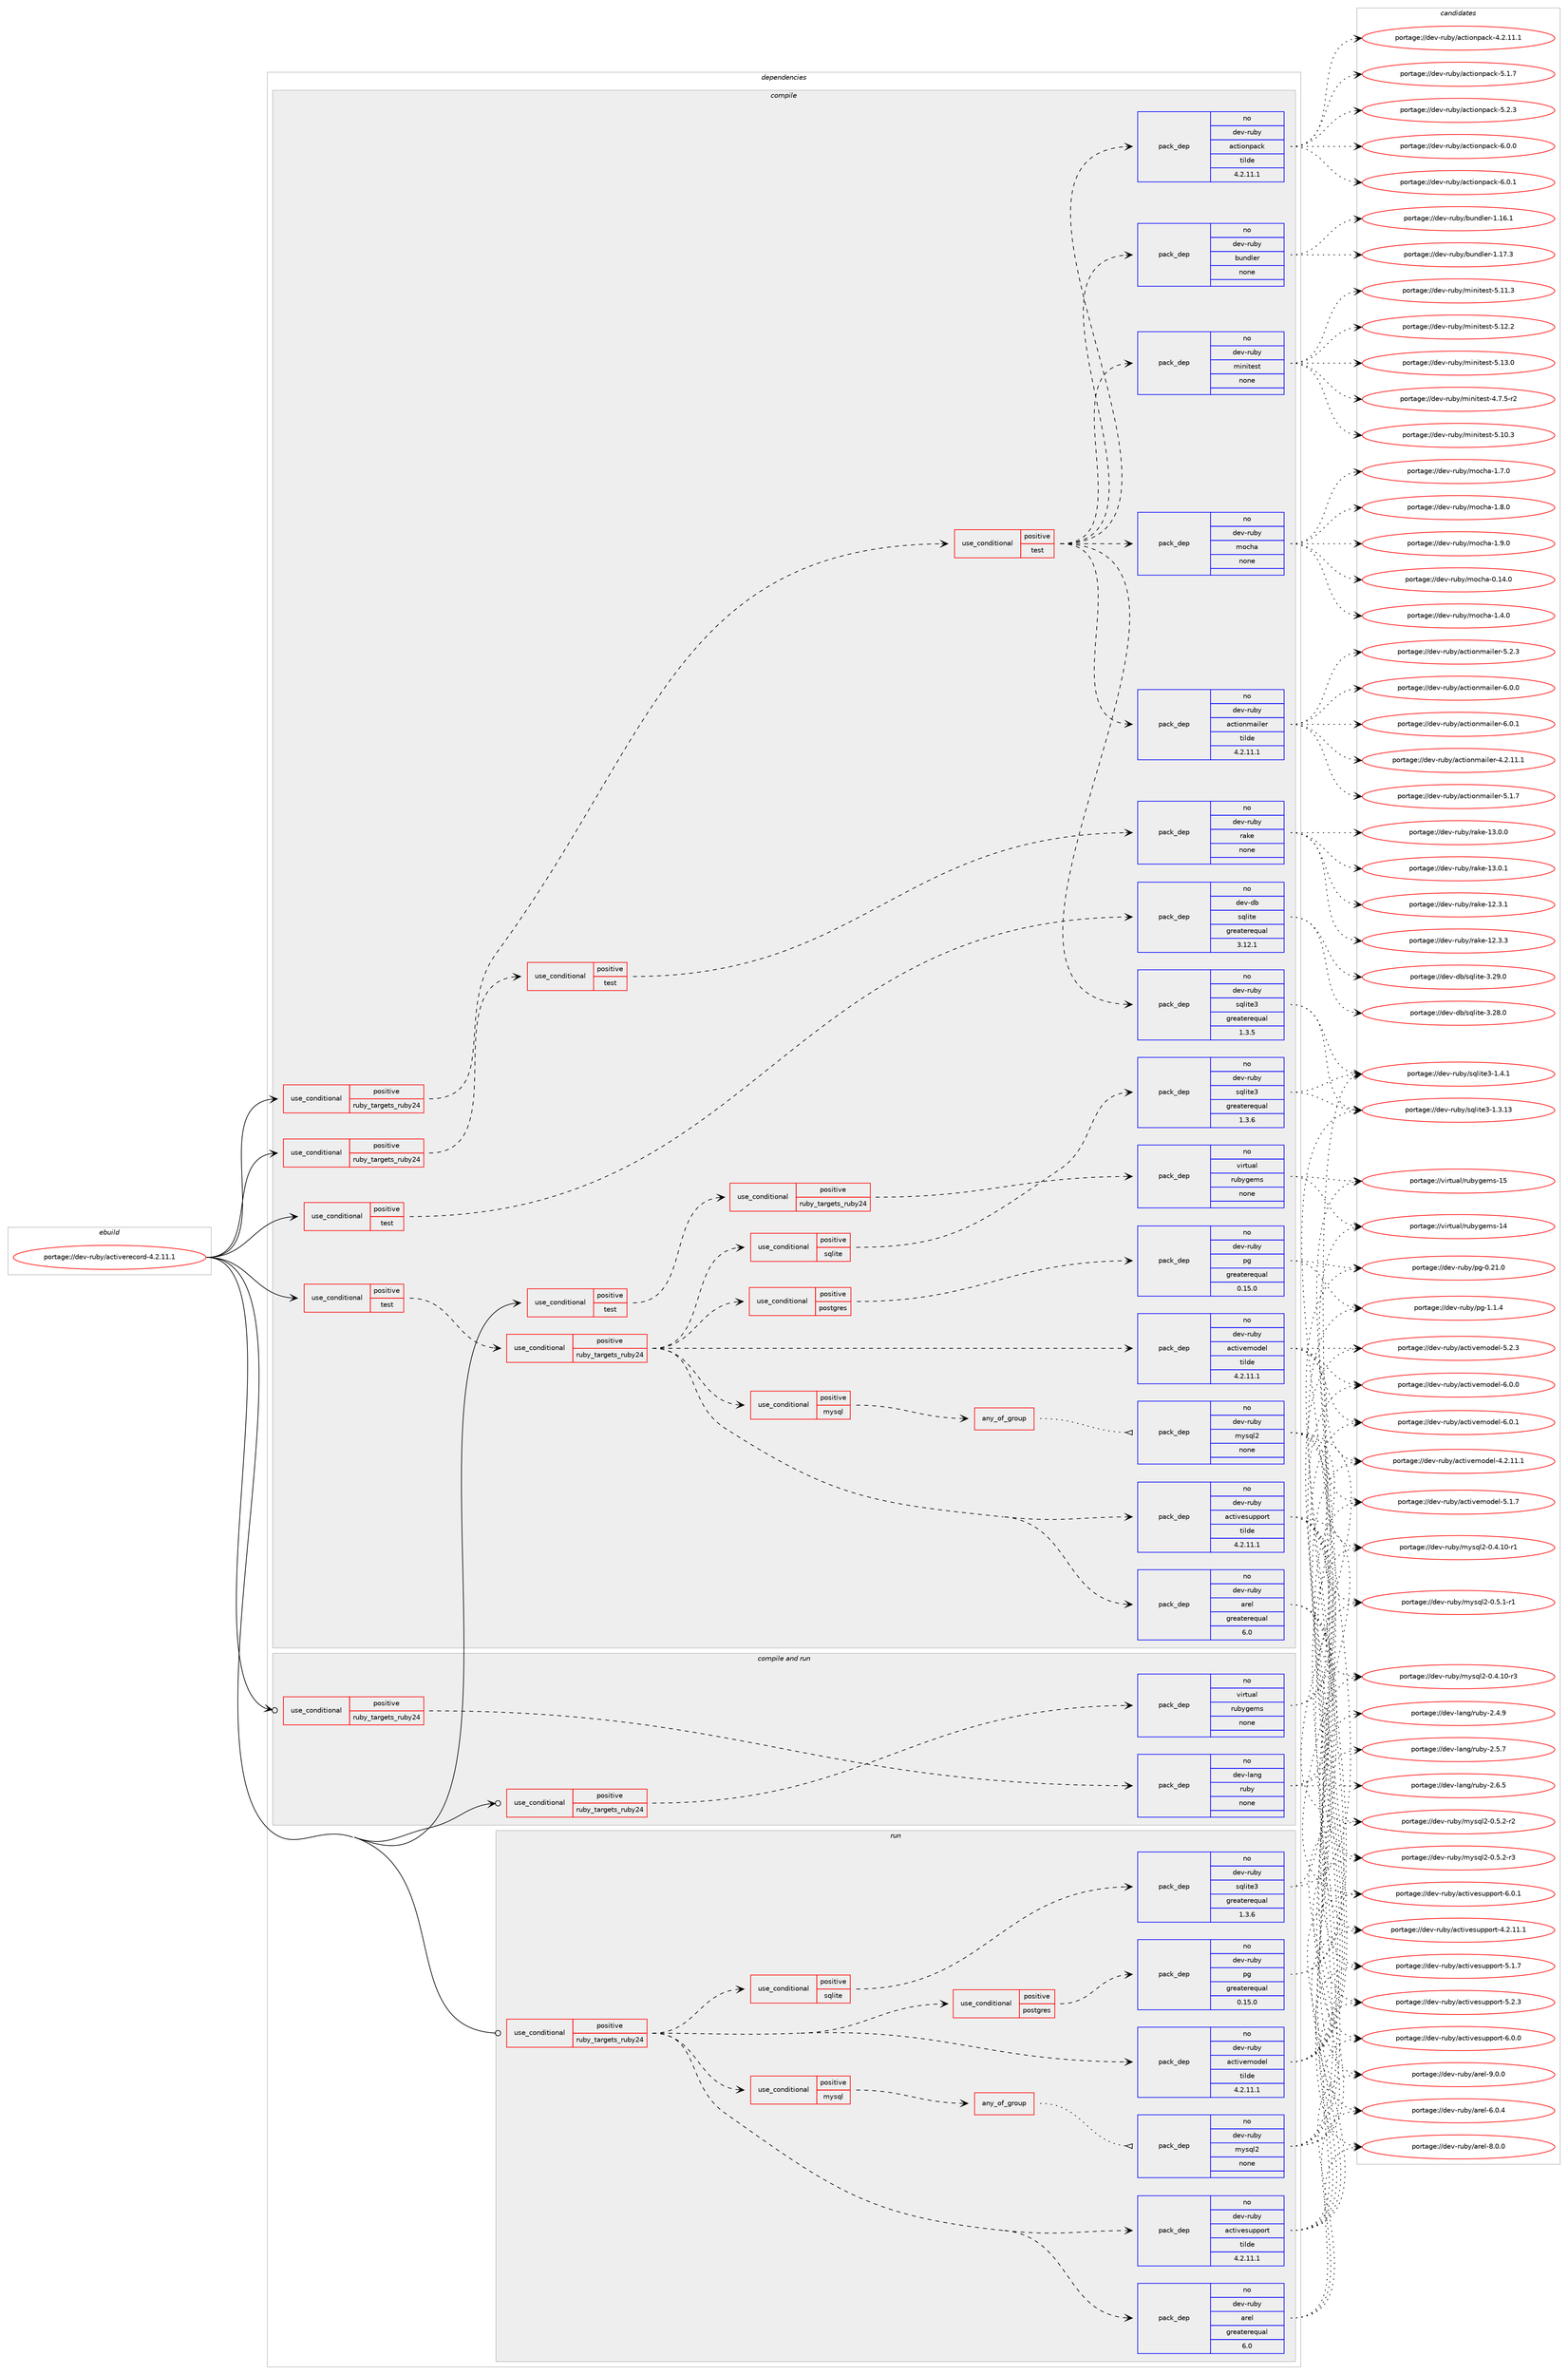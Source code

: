 digraph prolog {

# *************
# Graph options
# *************

newrank=true;
concentrate=true;
compound=true;
graph [rankdir=LR,fontname=Helvetica,fontsize=10,ranksep=1.5];#, ranksep=2.5, nodesep=0.2];
edge  [arrowhead=vee];
node  [fontname=Helvetica,fontsize=10];

# **********
# The ebuild
# **********

subgraph cluster_leftcol {
color=gray;
rank=same;
label=<<i>ebuild</i>>;
id [label="portage://dev-ruby/activerecord-4.2.11.1", color=red, width=4, href="../dev-ruby/activerecord-4.2.11.1.svg"];
}

# ****************
# The dependencies
# ****************

subgraph cluster_midcol {
color=gray;
label=<<i>dependencies</i>>;
subgraph cluster_compile {
fillcolor="#eeeeee";
style=filled;
label=<<i>compile</i>>;
subgraph cond46550 {
dependency210098 [label=<<TABLE BORDER="0" CELLBORDER="1" CELLSPACING="0" CELLPADDING="4"><TR><TD ROWSPAN="3" CELLPADDING="10">use_conditional</TD></TR><TR><TD>positive</TD></TR><TR><TD>ruby_targets_ruby24</TD></TR></TABLE>>, shape=none, color=red];
subgraph cond46551 {
dependency210099 [label=<<TABLE BORDER="0" CELLBORDER="1" CELLSPACING="0" CELLPADDING="4"><TR><TD ROWSPAN="3" CELLPADDING="10">use_conditional</TD></TR><TR><TD>positive</TD></TR><TR><TD>test</TD></TR></TABLE>>, shape=none, color=red];
subgraph pack160112 {
dependency210100 [label=<<TABLE BORDER="0" CELLBORDER="1" CELLSPACING="0" CELLPADDING="4" WIDTH="220"><TR><TD ROWSPAN="6" CELLPADDING="30">pack_dep</TD></TR><TR><TD WIDTH="110">no</TD></TR><TR><TD>dev-ruby</TD></TR><TR><TD>bundler</TD></TR><TR><TD>none</TD></TR><TR><TD></TD></TR></TABLE>>, shape=none, color=blue];
}
dependency210099:e -> dependency210100:w [weight=20,style="dashed",arrowhead="vee"];
subgraph pack160113 {
dependency210101 [label=<<TABLE BORDER="0" CELLBORDER="1" CELLSPACING="0" CELLPADDING="4" WIDTH="220"><TR><TD ROWSPAN="6" CELLPADDING="30">pack_dep</TD></TR><TR><TD WIDTH="110">no</TD></TR><TR><TD>dev-ruby</TD></TR><TR><TD>actionpack</TD></TR><TR><TD>tilde</TD></TR><TR><TD>4.2.11.1</TD></TR></TABLE>>, shape=none, color=blue];
}
dependency210099:e -> dependency210101:w [weight=20,style="dashed",arrowhead="vee"];
subgraph pack160114 {
dependency210102 [label=<<TABLE BORDER="0" CELLBORDER="1" CELLSPACING="0" CELLPADDING="4" WIDTH="220"><TR><TD ROWSPAN="6" CELLPADDING="30">pack_dep</TD></TR><TR><TD WIDTH="110">no</TD></TR><TR><TD>dev-ruby</TD></TR><TR><TD>actionmailer</TD></TR><TR><TD>tilde</TD></TR><TR><TD>4.2.11.1</TD></TR></TABLE>>, shape=none, color=blue];
}
dependency210099:e -> dependency210102:w [weight=20,style="dashed",arrowhead="vee"];
subgraph pack160115 {
dependency210103 [label=<<TABLE BORDER="0" CELLBORDER="1" CELLSPACING="0" CELLPADDING="4" WIDTH="220"><TR><TD ROWSPAN="6" CELLPADDING="30">pack_dep</TD></TR><TR><TD WIDTH="110">no</TD></TR><TR><TD>dev-ruby</TD></TR><TR><TD>sqlite3</TD></TR><TR><TD>greaterequal</TD></TR><TR><TD>1.3.5</TD></TR></TABLE>>, shape=none, color=blue];
}
dependency210099:e -> dependency210103:w [weight=20,style="dashed",arrowhead="vee"];
subgraph pack160116 {
dependency210104 [label=<<TABLE BORDER="0" CELLBORDER="1" CELLSPACING="0" CELLPADDING="4" WIDTH="220"><TR><TD ROWSPAN="6" CELLPADDING="30">pack_dep</TD></TR><TR><TD WIDTH="110">no</TD></TR><TR><TD>dev-ruby</TD></TR><TR><TD>mocha</TD></TR><TR><TD>none</TD></TR><TR><TD></TD></TR></TABLE>>, shape=none, color=blue];
}
dependency210099:e -> dependency210104:w [weight=20,style="dashed",arrowhead="vee"];
subgraph pack160117 {
dependency210105 [label=<<TABLE BORDER="0" CELLBORDER="1" CELLSPACING="0" CELLPADDING="4" WIDTH="220"><TR><TD ROWSPAN="6" CELLPADDING="30">pack_dep</TD></TR><TR><TD WIDTH="110">no</TD></TR><TR><TD>dev-ruby</TD></TR><TR><TD>minitest</TD></TR><TR><TD>none</TD></TR><TR><TD></TD></TR></TABLE>>, shape=none, color=blue];
}
dependency210099:e -> dependency210105:w [weight=20,style="dashed",arrowhead="vee"];
}
dependency210098:e -> dependency210099:w [weight=20,style="dashed",arrowhead="vee"];
}
id:e -> dependency210098:w [weight=20,style="solid",arrowhead="vee"];
subgraph cond46552 {
dependency210106 [label=<<TABLE BORDER="0" CELLBORDER="1" CELLSPACING="0" CELLPADDING="4"><TR><TD ROWSPAN="3" CELLPADDING="10">use_conditional</TD></TR><TR><TD>positive</TD></TR><TR><TD>ruby_targets_ruby24</TD></TR></TABLE>>, shape=none, color=red];
subgraph cond46553 {
dependency210107 [label=<<TABLE BORDER="0" CELLBORDER="1" CELLSPACING="0" CELLPADDING="4"><TR><TD ROWSPAN="3" CELLPADDING="10">use_conditional</TD></TR><TR><TD>positive</TD></TR><TR><TD>test</TD></TR></TABLE>>, shape=none, color=red];
subgraph pack160118 {
dependency210108 [label=<<TABLE BORDER="0" CELLBORDER="1" CELLSPACING="0" CELLPADDING="4" WIDTH="220"><TR><TD ROWSPAN="6" CELLPADDING="30">pack_dep</TD></TR><TR><TD WIDTH="110">no</TD></TR><TR><TD>dev-ruby</TD></TR><TR><TD>rake</TD></TR><TR><TD>none</TD></TR><TR><TD></TD></TR></TABLE>>, shape=none, color=blue];
}
dependency210107:e -> dependency210108:w [weight=20,style="dashed",arrowhead="vee"];
}
dependency210106:e -> dependency210107:w [weight=20,style="dashed",arrowhead="vee"];
}
id:e -> dependency210106:w [weight=20,style="solid",arrowhead="vee"];
subgraph cond46554 {
dependency210109 [label=<<TABLE BORDER="0" CELLBORDER="1" CELLSPACING="0" CELLPADDING="4"><TR><TD ROWSPAN="3" CELLPADDING="10">use_conditional</TD></TR><TR><TD>positive</TD></TR><TR><TD>test</TD></TR></TABLE>>, shape=none, color=red];
subgraph cond46555 {
dependency210110 [label=<<TABLE BORDER="0" CELLBORDER="1" CELLSPACING="0" CELLPADDING="4"><TR><TD ROWSPAN="3" CELLPADDING="10">use_conditional</TD></TR><TR><TD>positive</TD></TR><TR><TD>ruby_targets_ruby24</TD></TR></TABLE>>, shape=none, color=red];
subgraph pack160119 {
dependency210111 [label=<<TABLE BORDER="0" CELLBORDER="1" CELLSPACING="0" CELLPADDING="4" WIDTH="220"><TR><TD ROWSPAN="6" CELLPADDING="30">pack_dep</TD></TR><TR><TD WIDTH="110">no</TD></TR><TR><TD>dev-ruby</TD></TR><TR><TD>activesupport</TD></TR><TR><TD>tilde</TD></TR><TR><TD>4.2.11.1</TD></TR></TABLE>>, shape=none, color=blue];
}
dependency210110:e -> dependency210111:w [weight=20,style="dashed",arrowhead="vee"];
subgraph pack160120 {
dependency210112 [label=<<TABLE BORDER="0" CELLBORDER="1" CELLSPACING="0" CELLPADDING="4" WIDTH="220"><TR><TD ROWSPAN="6" CELLPADDING="30">pack_dep</TD></TR><TR><TD WIDTH="110">no</TD></TR><TR><TD>dev-ruby</TD></TR><TR><TD>activemodel</TD></TR><TR><TD>tilde</TD></TR><TR><TD>4.2.11.1</TD></TR></TABLE>>, shape=none, color=blue];
}
dependency210110:e -> dependency210112:w [weight=20,style="dashed",arrowhead="vee"];
subgraph pack160121 {
dependency210113 [label=<<TABLE BORDER="0" CELLBORDER="1" CELLSPACING="0" CELLPADDING="4" WIDTH="220"><TR><TD ROWSPAN="6" CELLPADDING="30">pack_dep</TD></TR><TR><TD WIDTH="110">no</TD></TR><TR><TD>dev-ruby</TD></TR><TR><TD>arel</TD></TR><TR><TD>greaterequal</TD></TR><TR><TD>6.0</TD></TR></TABLE>>, shape=none, color=blue];
}
dependency210110:e -> dependency210113:w [weight=20,style="dashed",arrowhead="vee"];
subgraph cond46556 {
dependency210114 [label=<<TABLE BORDER="0" CELLBORDER="1" CELLSPACING="0" CELLPADDING="4"><TR><TD ROWSPAN="3" CELLPADDING="10">use_conditional</TD></TR><TR><TD>positive</TD></TR><TR><TD>sqlite</TD></TR></TABLE>>, shape=none, color=red];
subgraph pack160122 {
dependency210115 [label=<<TABLE BORDER="0" CELLBORDER="1" CELLSPACING="0" CELLPADDING="4" WIDTH="220"><TR><TD ROWSPAN="6" CELLPADDING="30">pack_dep</TD></TR><TR><TD WIDTH="110">no</TD></TR><TR><TD>dev-ruby</TD></TR><TR><TD>sqlite3</TD></TR><TR><TD>greaterequal</TD></TR><TR><TD>1.3.6</TD></TR></TABLE>>, shape=none, color=blue];
}
dependency210114:e -> dependency210115:w [weight=20,style="dashed",arrowhead="vee"];
}
dependency210110:e -> dependency210114:w [weight=20,style="dashed",arrowhead="vee"];
subgraph cond46557 {
dependency210116 [label=<<TABLE BORDER="0" CELLBORDER="1" CELLSPACING="0" CELLPADDING="4"><TR><TD ROWSPAN="3" CELLPADDING="10">use_conditional</TD></TR><TR><TD>positive</TD></TR><TR><TD>mysql</TD></TR></TABLE>>, shape=none, color=red];
subgraph any3363 {
dependency210117 [label=<<TABLE BORDER="0" CELLBORDER="1" CELLSPACING="0" CELLPADDING="4"><TR><TD CELLPADDING="10">any_of_group</TD></TR></TABLE>>, shape=none, color=red];subgraph pack160123 {
dependency210118 [label=<<TABLE BORDER="0" CELLBORDER="1" CELLSPACING="0" CELLPADDING="4" WIDTH="220"><TR><TD ROWSPAN="6" CELLPADDING="30">pack_dep</TD></TR><TR><TD WIDTH="110">no</TD></TR><TR><TD>dev-ruby</TD></TR><TR><TD>mysql2</TD></TR><TR><TD>none</TD></TR><TR><TD></TD></TR></TABLE>>, shape=none, color=blue];
}
dependency210117:e -> dependency210118:w [weight=20,style="dotted",arrowhead="oinv"];
}
dependency210116:e -> dependency210117:w [weight=20,style="dashed",arrowhead="vee"];
}
dependency210110:e -> dependency210116:w [weight=20,style="dashed",arrowhead="vee"];
subgraph cond46558 {
dependency210119 [label=<<TABLE BORDER="0" CELLBORDER="1" CELLSPACING="0" CELLPADDING="4"><TR><TD ROWSPAN="3" CELLPADDING="10">use_conditional</TD></TR><TR><TD>positive</TD></TR><TR><TD>postgres</TD></TR></TABLE>>, shape=none, color=red];
subgraph pack160124 {
dependency210120 [label=<<TABLE BORDER="0" CELLBORDER="1" CELLSPACING="0" CELLPADDING="4" WIDTH="220"><TR><TD ROWSPAN="6" CELLPADDING="30">pack_dep</TD></TR><TR><TD WIDTH="110">no</TD></TR><TR><TD>dev-ruby</TD></TR><TR><TD>pg</TD></TR><TR><TD>greaterequal</TD></TR><TR><TD>0.15.0</TD></TR></TABLE>>, shape=none, color=blue];
}
dependency210119:e -> dependency210120:w [weight=20,style="dashed",arrowhead="vee"];
}
dependency210110:e -> dependency210119:w [weight=20,style="dashed",arrowhead="vee"];
}
dependency210109:e -> dependency210110:w [weight=20,style="dashed",arrowhead="vee"];
}
id:e -> dependency210109:w [weight=20,style="solid",arrowhead="vee"];
subgraph cond46559 {
dependency210121 [label=<<TABLE BORDER="0" CELLBORDER="1" CELLSPACING="0" CELLPADDING="4"><TR><TD ROWSPAN="3" CELLPADDING="10">use_conditional</TD></TR><TR><TD>positive</TD></TR><TR><TD>test</TD></TR></TABLE>>, shape=none, color=red];
subgraph cond46560 {
dependency210122 [label=<<TABLE BORDER="0" CELLBORDER="1" CELLSPACING="0" CELLPADDING="4"><TR><TD ROWSPAN="3" CELLPADDING="10">use_conditional</TD></TR><TR><TD>positive</TD></TR><TR><TD>ruby_targets_ruby24</TD></TR></TABLE>>, shape=none, color=red];
subgraph pack160125 {
dependency210123 [label=<<TABLE BORDER="0" CELLBORDER="1" CELLSPACING="0" CELLPADDING="4" WIDTH="220"><TR><TD ROWSPAN="6" CELLPADDING="30">pack_dep</TD></TR><TR><TD WIDTH="110">no</TD></TR><TR><TD>virtual</TD></TR><TR><TD>rubygems</TD></TR><TR><TD>none</TD></TR><TR><TD></TD></TR></TABLE>>, shape=none, color=blue];
}
dependency210122:e -> dependency210123:w [weight=20,style="dashed",arrowhead="vee"];
}
dependency210121:e -> dependency210122:w [weight=20,style="dashed",arrowhead="vee"];
}
id:e -> dependency210121:w [weight=20,style="solid",arrowhead="vee"];
subgraph cond46561 {
dependency210124 [label=<<TABLE BORDER="0" CELLBORDER="1" CELLSPACING="0" CELLPADDING="4"><TR><TD ROWSPAN="3" CELLPADDING="10">use_conditional</TD></TR><TR><TD>positive</TD></TR><TR><TD>test</TD></TR></TABLE>>, shape=none, color=red];
subgraph pack160126 {
dependency210125 [label=<<TABLE BORDER="0" CELLBORDER="1" CELLSPACING="0" CELLPADDING="4" WIDTH="220"><TR><TD ROWSPAN="6" CELLPADDING="30">pack_dep</TD></TR><TR><TD WIDTH="110">no</TD></TR><TR><TD>dev-db</TD></TR><TR><TD>sqlite</TD></TR><TR><TD>greaterequal</TD></TR><TR><TD>3.12.1</TD></TR></TABLE>>, shape=none, color=blue];
}
dependency210124:e -> dependency210125:w [weight=20,style="dashed",arrowhead="vee"];
}
id:e -> dependency210124:w [weight=20,style="solid",arrowhead="vee"];
}
subgraph cluster_compileandrun {
fillcolor="#eeeeee";
style=filled;
label=<<i>compile and run</i>>;
subgraph cond46562 {
dependency210126 [label=<<TABLE BORDER="0" CELLBORDER="1" CELLSPACING="0" CELLPADDING="4"><TR><TD ROWSPAN="3" CELLPADDING="10">use_conditional</TD></TR><TR><TD>positive</TD></TR><TR><TD>ruby_targets_ruby24</TD></TR></TABLE>>, shape=none, color=red];
subgraph pack160127 {
dependency210127 [label=<<TABLE BORDER="0" CELLBORDER="1" CELLSPACING="0" CELLPADDING="4" WIDTH="220"><TR><TD ROWSPAN="6" CELLPADDING="30">pack_dep</TD></TR><TR><TD WIDTH="110">no</TD></TR><TR><TD>dev-lang</TD></TR><TR><TD>ruby</TD></TR><TR><TD>none</TD></TR><TR><TD></TD></TR></TABLE>>, shape=none, color=blue];
}
dependency210126:e -> dependency210127:w [weight=20,style="dashed",arrowhead="vee"];
}
id:e -> dependency210126:w [weight=20,style="solid",arrowhead="odotvee"];
subgraph cond46563 {
dependency210128 [label=<<TABLE BORDER="0" CELLBORDER="1" CELLSPACING="0" CELLPADDING="4"><TR><TD ROWSPAN="3" CELLPADDING="10">use_conditional</TD></TR><TR><TD>positive</TD></TR><TR><TD>ruby_targets_ruby24</TD></TR></TABLE>>, shape=none, color=red];
subgraph pack160128 {
dependency210129 [label=<<TABLE BORDER="0" CELLBORDER="1" CELLSPACING="0" CELLPADDING="4" WIDTH="220"><TR><TD ROWSPAN="6" CELLPADDING="30">pack_dep</TD></TR><TR><TD WIDTH="110">no</TD></TR><TR><TD>virtual</TD></TR><TR><TD>rubygems</TD></TR><TR><TD>none</TD></TR><TR><TD></TD></TR></TABLE>>, shape=none, color=blue];
}
dependency210128:e -> dependency210129:w [weight=20,style="dashed",arrowhead="vee"];
}
id:e -> dependency210128:w [weight=20,style="solid",arrowhead="odotvee"];
}
subgraph cluster_run {
fillcolor="#eeeeee";
style=filled;
label=<<i>run</i>>;
subgraph cond46564 {
dependency210130 [label=<<TABLE BORDER="0" CELLBORDER="1" CELLSPACING="0" CELLPADDING="4"><TR><TD ROWSPAN="3" CELLPADDING="10">use_conditional</TD></TR><TR><TD>positive</TD></TR><TR><TD>ruby_targets_ruby24</TD></TR></TABLE>>, shape=none, color=red];
subgraph pack160129 {
dependency210131 [label=<<TABLE BORDER="0" CELLBORDER="1" CELLSPACING="0" CELLPADDING="4" WIDTH="220"><TR><TD ROWSPAN="6" CELLPADDING="30">pack_dep</TD></TR><TR><TD WIDTH="110">no</TD></TR><TR><TD>dev-ruby</TD></TR><TR><TD>activesupport</TD></TR><TR><TD>tilde</TD></TR><TR><TD>4.2.11.1</TD></TR></TABLE>>, shape=none, color=blue];
}
dependency210130:e -> dependency210131:w [weight=20,style="dashed",arrowhead="vee"];
subgraph pack160130 {
dependency210132 [label=<<TABLE BORDER="0" CELLBORDER="1" CELLSPACING="0" CELLPADDING="4" WIDTH="220"><TR><TD ROWSPAN="6" CELLPADDING="30">pack_dep</TD></TR><TR><TD WIDTH="110">no</TD></TR><TR><TD>dev-ruby</TD></TR><TR><TD>activemodel</TD></TR><TR><TD>tilde</TD></TR><TR><TD>4.2.11.1</TD></TR></TABLE>>, shape=none, color=blue];
}
dependency210130:e -> dependency210132:w [weight=20,style="dashed",arrowhead="vee"];
subgraph pack160131 {
dependency210133 [label=<<TABLE BORDER="0" CELLBORDER="1" CELLSPACING="0" CELLPADDING="4" WIDTH="220"><TR><TD ROWSPAN="6" CELLPADDING="30">pack_dep</TD></TR><TR><TD WIDTH="110">no</TD></TR><TR><TD>dev-ruby</TD></TR><TR><TD>arel</TD></TR><TR><TD>greaterequal</TD></TR><TR><TD>6.0</TD></TR></TABLE>>, shape=none, color=blue];
}
dependency210130:e -> dependency210133:w [weight=20,style="dashed",arrowhead="vee"];
subgraph cond46565 {
dependency210134 [label=<<TABLE BORDER="0" CELLBORDER="1" CELLSPACING="0" CELLPADDING="4"><TR><TD ROWSPAN="3" CELLPADDING="10">use_conditional</TD></TR><TR><TD>positive</TD></TR><TR><TD>sqlite</TD></TR></TABLE>>, shape=none, color=red];
subgraph pack160132 {
dependency210135 [label=<<TABLE BORDER="0" CELLBORDER="1" CELLSPACING="0" CELLPADDING="4" WIDTH="220"><TR><TD ROWSPAN="6" CELLPADDING="30">pack_dep</TD></TR><TR><TD WIDTH="110">no</TD></TR><TR><TD>dev-ruby</TD></TR><TR><TD>sqlite3</TD></TR><TR><TD>greaterequal</TD></TR><TR><TD>1.3.6</TD></TR></TABLE>>, shape=none, color=blue];
}
dependency210134:e -> dependency210135:w [weight=20,style="dashed",arrowhead="vee"];
}
dependency210130:e -> dependency210134:w [weight=20,style="dashed",arrowhead="vee"];
subgraph cond46566 {
dependency210136 [label=<<TABLE BORDER="0" CELLBORDER="1" CELLSPACING="0" CELLPADDING="4"><TR><TD ROWSPAN="3" CELLPADDING="10">use_conditional</TD></TR><TR><TD>positive</TD></TR><TR><TD>mysql</TD></TR></TABLE>>, shape=none, color=red];
subgraph any3364 {
dependency210137 [label=<<TABLE BORDER="0" CELLBORDER="1" CELLSPACING="0" CELLPADDING="4"><TR><TD CELLPADDING="10">any_of_group</TD></TR></TABLE>>, shape=none, color=red];subgraph pack160133 {
dependency210138 [label=<<TABLE BORDER="0" CELLBORDER="1" CELLSPACING="0" CELLPADDING="4" WIDTH="220"><TR><TD ROWSPAN="6" CELLPADDING="30">pack_dep</TD></TR><TR><TD WIDTH="110">no</TD></TR><TR><TD>dev-ruby</TD></TR><TR><TD>mysql2</TD></TR><TR><TD>none</TD></TR><TR><TD></TD></TR></TABLE>>, shape=none, color=blue];
}
dependency210137:e -> dependency210138:w [weight=20,style="dotted",arrowhead="oinv"];
}
dependency210136:e -> dependency210137:w [weight=20,style="dashed",arrowhead="vee"];
}
dependency210130:e -> dependency210136:w [weight=20,style="dashed",arrowhead="vee"];
subgraph cond46567 {
dependency210139 [label=<<TABLE BORDER="0" CELLBORDER="1" CELLSPACING="0" CELLPADDING="4"><TR><TD ROWSPAN="3" CELLPADDING="10">use_conditional</TD></TR><TR><TD>positive</TD></TR><TR><TD>postgres</TD></TR></TABLE>>, shape=none, color=red];
subgraph pack160134 {
dependency210140 [label=<<TABLE BORDER="0" CELLBORDER="1" CELLSPACING="0" CELLPADDING="4" WIDTH="220"><TR><TD ROWSPAN="6" CELLPADDING="30">pack_dep</TD></TR><TR><TD WIDTH="110">no</TD></TR><TR><TD>dev-ruby</TD></TR><TR><TD>pg</TD></TR><TR><TD>greaterequal</TD></TR><TR><TD>0.15.0</TD></TR></TABLE>>, shape=none, color=blue];
}
dependency210139:e -> dependency210140:w [weight=20,style="dashed",arrowhead="vee"];
}
dependency210130:e -> dependency210139:w [weight=20,style="dashed",arrowhead="vee"];
}
id:e -> dependency210130:w [weight=20,style="solid",arrowhead="odot"];
}
}

# **************
# The candidates
# **************

subgraph cluster_choices {
rank=same;
color=gray;
label=<<i>candidates</i>>;

subgraph choice160112 {
color=black;
nodesep=1;
choiceportage1001011184511411798121479811711010010810111445494649544649 [label="portage://dev-ruby/bundler-1.16.1", color=red, width=4,href="../dev-ruby/bundler-1.16.1.svg"];
choiceportage1001011184511411798121479811711010010810111445494649554651 [label="portage://dev-ruby/bundler-1.17.3", color=red, width=4,href="../dev-ruby/bundler-1.17.3.svg"];
dependency210100:e -> choiceportage1001011184511411798121479811711010010810111445494649544649:w [style=dotted,weight="100"];
dependency210100:e -> choiceportage1001011184511411798121479811711010010810111445494649554651:w [style=dotted,weight="100"];
}
subgraph choice160113 {
color=black;
nodesep=1;
choiceportage10010111845114117981214797991161051111101129799107455246504649494649 [label="portage://dev-ruby/actionpack-4.2.11.1", color=red, width=4,href="../dev-ruby/actionpack-4.2.11.1.svg"];
choiceportage10010111845114117981214797991161051111101129799107455346494655 [label="portage://dev-ruby/actionpack-5.1.7", color=red, width=4,href="../dev-ruby/actionpack-5.1.7.svg"];
choiceportage10010111845114117981214797991161051111101129799107455346504651 [label="portage://dev-ruby/actionpack-5.2.3", color=red, width=4,href="../dev-ruby/actionpack-5.2.3.svg"];
choiceportage10010111845114117981214797991161051111101129799107455446484648 [label="portage://dev-ruby/actionpack-6.0.0", color=red, width=4,href="../dev-ruby/actionpack-6.0.0.svg"];
choiceportage10010111845114117981214797991161051111101129799107455446484649 [label="portage://dev-ruby/actionpack-6.0.1", color=red, width=4,href="../dev-ruby/actionpack-6.0.1.svg"];
dependency210101:e -> choiceportage10010111845114117981214797991161051111101129799107455246504649494649:w [style=dotted,weight="100"];
dependency210101:e -> choiceportage10010111845114117981214797991161051111101129799107455346494655:w [style=dotted,weight="100"];
dependency210101:e -> choiceportage10010111845114117981214797991161051111101129799107455346504651:w [style=dotted,weight="100"];
dependency210101:e -> choiceportage10010111845114117981214797991161051111101129799107455446484648:w [style=dotted,weight="100"];
dependency210101:e -> choiceportage10010111845114117981214797991161051111101129799107455446484649:w [style=dotted,weight="100"];
}
subgraph choice160114 {
color=black;
nodesep=1;
choiceportage100101118451141179812147979911610511111010997105108101114455246504649494649 [label="portage://dev-ruby/actionmailer-4.2.11.1", color=red, width=4,href="../dev-ruby/actionmailer-4.2.11.1.svg"];
choiceportage100101118451141179812147979911610511111010997105108101114455346494655 [label="portage://dev-ruby/actionmailer-5.1.7", color=red, width=4,href="../dev-ruby/actionmailer-5.1.7.svg"];
choiceportage100101118451141179812147979911610511111010997105108101114455346504651 [label="portage://dev-ruby/actionmailer-5.2.3", color=red, width=4,href="../dev-ruby/actionmailer-5.2.3.svg"];
choiceportage100101118451141179812147979911610511111010997105108101114455446484648 [label="portage://dev-ruby/actionmailer-6.0.0", color=red, width=4,href="../dev-ruby/actionmailer-6.0.0.svg"];
choiceportage100101118451141179812147979911610511111010997105108101114455446484649 [label="portage://dev-ruby/actionmailer-6.0.1", color=red, width=4,href="../dev-ruby/actionmailer-6.0.1.svg"];
dependency210102:e -> choiceportage100101118451141179812147979911610511111010997105108101114455246504649494649:w [style=dotted,weight="100"];
dependency210102:e -> choiceportage100101118451141179812147979911610511111010997105108101114455346494655:w [style=dotted,weight="100"];
dependency210102:e -> choiceportage100101118451141179812147979911610511111010997105108101114455346504651:w [style=dotted,weight="100"];
dependency210102:e -> choiceportage100101118451141179812147979911610511111010997105108101114455446484648:w [style=dotted,weight="100"];
dependency210102:e -> choiceportage100101118451141179812147979911610511111010997105108101114455446484649:w [style=dotted,weight="100"];
}
subgraph choice160115 {
color=black;
nodesep=1;
choiceportage1001011184511411798121471151131081051161015145494651464951 [label="portage://dev-ruby/sqlite3-1.3.13", color=red, width=4,href="../dev-ruby/sqlite3-1.3.13.svg"];
choiceportage10010111845114117981214711511310810511610151454946524649 [label="portage://dev-ruby/sqlite3-1.4.1", color=red, width=4,href="../dev-ruby/sqlite3-1.4.1.svg"];
dependency210103:e -> choiceportage1001011184511411798121471151131081051161015145494651464951:w [style=dotted,weight="100"];
dependency210103:e -> choiceportage10010111845114117981214711511310810511610151454946524649:w [style=dotted,weight="100"];
}
subgraph choice160116 {
color=black;
nodesep=1;
choiceportage100101118451141179812147109111991049745484649524648 [label="portage://dev-ruby/mocha-0.14.0", color=red, width=4,href="../dev-ruby/mocha-0.14.0.svg"];
choiceportage1001011184511411798121471091119910497454946524648 [label="portage://dev-ruby/mocha-1.4.0", color=red, width=4,href="../dev-ruby/mocha-1.4.0.svg"];
choiceportage1001011184511411798121471091119910497454946554648 [label="portage://dev-ruby/mocha-1.7.0", color=red, width=4,href="../dev-ruby/mocha-1.7.0.svg"];
choiceportage1001011184511411798121471091119910497454946564648 [label="portage://dev-ruby/mocha-1.8.0", color=red, width=4,href="../dev-ruby/mocha-1.8.0.svg"];
choiceportage1001011184511411798121471091119910497454946574648 [label="portage://dev-ruby/mocha-1.9.0", color=red, width=4,href="../dev-ruby/mocha-1.9.0.svg"];
dependency210104:e -> choiceportage100101118451141179812147109111991049745484649524648:w [style=dotted,weight="100"];
dependency210104:e -> choiceportage1001011184511411798121471091119910497454946524648:w [style=dotted,weight="100"];
dependency210104:e -> choiceportage1001011184511411798121471091119910497454946554648:w [style=dotted,weight="100"];
dependency210104:e -> choiceportage1001011184511411798121471091119910497454946564648:w [style=dotted,weight="100"];
dependency210104:e -> choiceportage1001011184511411798121471091119910497454946574648:w [style=dotted,weight="100"];
}
subgraph choice160117 {
color=black;
nodesep=1;
choiceportage1001011184511411798121471091051101051161011151164552465546534511450 [label="portage://dev-ruby/minitest-4.7.5-r2", color=red, width=4,href="../dev-ruby/minitest-4.7.5-r2.svg"];
choiceportage10010111845114117981214710910511010511610111511645534649484651 [label="portage://dev-ruby/minitest-5.10.3", color=red, width=4,href="../dev-ruby/minitest-5.10.3.svg"];
choiceportage10010111845114117981214710910511010511610111511645534649494651 [label="portage://dev-ruby/minitest-5.11.3", color=red, width=4,href="../dev-ruby/minitest-5.11.3.svg"];
choiceportage10010111845114117981214710910511010511610111511645534649504650 [label="portage://dev-ruby/minitest-5.12.2", color=red, width=4,href="../dev-ruby/minitest-5.12.2.svg"];
choiceportage10010111845114117981214710910511010511610111511645534649514648 [label="portage://dev-ruby/minitest-5.13.0", color=red, width=4,href="../dev-ruby/minitest-5.13.0.svg"];
dependency210105:e -> choiceportage1001011184511411798121471091051101051161011151164552465546534511450:w [style=dotted,weight="100"];
dependency210105:e -> choiceportage10010111845114117981214710910511010511610111511645534649484651:w [style=dotted,weight="100"];
dependency210105:e -> choiceportage10010111845114117981214710910511010511610111511645534649494651:w [style=dotted,weight="100"];
dependency210105:e -> choiceportage10010111845114117981214710910511010511610111511645534649504650:w [style=dotted,weight="100"];
dependency210105:e -> choiceportage10010111845114117981214710910511010511610111511645534649514648:w [style=dotted,weight="100"];
}
subgraph choice160118 {
color=black;
nodesep=1;
choiceportage1001011184511411798121471149710710145495046514649 [label="portage://dev-ruby/rake-12.3.1", color=red, width=4,href="../dev-ruby/rake-12.3.1.svg"];
choiceportage1001011184511411798121471149710710145495046514651 [label="portage://dev-ruby/rake-12.3.3", color=red, width=4,href="../dev-ruby/rake-12.3.3.svg"];
choiceportage1001011184511411798121471149710710145495146484648 [label="portage://dev-ruby/rake-13.0.0", color=red, width=4,href="../dev-ruby/rake-13.0.0.svg"];
choiceportage1001011184511411798121471149710710145495146484649 [label="portage://dev-ruby/rake-13.0.1", color=red, width=4,href="../dev-ruby/rake-13.0.1.svg"];
dependency210108:e -> choiceportage1001011184511411798121471149710710145495046514649:w [style=dotted,weight="100"];
dependency210108:e -> choiceportage1001011184511411798121471149710710145495046514651:w [style=dotted,weight="100"];
dependency210108:e -> choiceportage1001011184511411798121471149710710145495146484648:w [style=dotted,weight="100"];
dependency210108:e -> choiceportage1001011184511411798121471149710710145495146484649:w [style=dotted,weight="100"];
}
subgraph choice160119 {
color=black;
nodesep=1;
choiceportage1001011184511411798121479799116105118101115117112112111114116455246504649494649 [label="portage://dev-ruby/activesupport-4.2.11.1", color=red, width=4,href="../dev-ruby/activesupport-4.2.11.1.svg"];
choiceportage1001011184511411798121479799116105118101115117112112111114116455346494655 [label="portage://dev-ruby/activesupport-5.1.7", color=red, width=4,href="../dev-ruby/activesupport-5.1.7.svg"];
choiceportage1001011184511411798121479799116105118101115117112112111114116455346504651 [label="portage://dev-ruby/activesupport-5.2.3", color=red, width=4,href="../dev-ruby/activesupport-5.2.3.svg"];
choiceportage1001011184511411798121479799116105118101115117112112111114116455446484648 [label="portage://dev-ruby/activesupport-6.0.0", color=red, width=4,href="../dev-ruby/activesupport-6.0.0.svg"];
choiceportage1001011184511411798121479799116105118101115117112112111114116455446484649 [label="portage://dev-ruby/activesupport-6.0.1", color=red, width=4,href="../dev-ruby/activesupport-6.0.1.svg"];
dependency210111:e -> choiceportage1001011184511411798121479799116105118101115117112112111114116455246504649494649:w [style=dotted,weight="100"];
dependency210111:e -> choiceportage1001011184511411798121479799116105118101115117112112111114116455346494655:w [style=dotted,weight="100"];
dependency210111:e -> choiceportage1001011184511411798121479799116105118101115117112112111114116455346504651:w [style=dotted,weight="100"];
dependency210111:e -> choiceportage1001011184511411798121479799116105118101115117112112111114116455446484648:w [style=dotted,weight="100"];
dependency210111:e -> choiceportage1001011184511411798121479799116105118101115117112112111114116455446484649:w [style=dotted,weight="100"];
}
subgraph choice160120 {
color=black;
nodesep=1;
choiceportage1001011184511411798121479799116105118101109111100101108455246504649494649 [label="portage://dev-ruby/activemodel-4.2.11.1", color=red, width=4,href="../dev-ruby/activemodel-4.2.11.1.svg"];
choiceportage1001011184511411798121479799116105118101109111100101108455346494655 [label="portage://dev-ruby/activemodel-5.1.7", color=red, width=4,href="../dev-ruby/activemodel-5.1.7.svg"];
choiceportage1001011184511411798121479799116105118101109111100101108455346504651 [label="portage://dev-ruby/activemodel-5.2.3", color=red, width=4,href="../dev-ruby/activemodel-5.2.3.svg"];
choiceportage1001011184511411798121479799116105118101109111100101108455446484648 [label="portage://dev-ruby/activemodel-6.0.0", color=red, width=4,href="../dev-ruby/activemodel-6.0.0.svg"];
choiceportage1001011184511411798121479799116105118101109111100101108455446484649 [label="portage://dev-ruby/activemodel-6.0.1", color=red, width=4,href="../dev-ruby/activemodel-6.0.1.svg"];
dependency210112:e -> choiceportage1001011184511411798121479799116105118101109111100101108455246504649494649:w [style=dotted,weight="100"];
dependency210112:e -> choiceportage1001011184511411798121479799116105118101109111100101108455346494655:w [style=dotted,weight="100"];
dependency210112:e -> choiceportage1001011184511411798121479799116105118101109111100101108455346504651:w [style=dotted,weight="100"];
dependency210112:e -> choiceportage1001011184511411798121479799116105118101109111100101108455446484648:w [style=dotted,weight="100"];
dependency210112:e -> choiceportage1001011184511411798121479799116105118101109111100101108455446484649:w [style=dotted,weight="100"];
}
subgraph choice160121 {
color=black;
nodesep=1;
choiceportage10010111845114117981214797114101108455446484652 [label="portage://dev-ruby/arel-6.0.4", color=red, width=4,href="../dev-ruby/arel-6.0.4.svg"];
choiceportage10010111845114117981214797114101108455646484648 [label="portage://dev-ruby/arel-8.0.0", color=red, width=4,href="../dev-ruby/arel-8.0.0.svg"];
choiceportage10010111845114117981214797114101108455746484648 [label="portage://dev-ruby/arel-9.0.0", color=red, width=4,href="../dev-ruby/arel-9.0.0.svg"];
dependency210113:e -> choiceportage10010111845114117981214797114101108455446484652:w [style=dotted,weight="100"];
dependency210113:e -> choiceportage10010111845114117981214797114101108455646484648:w [style=dotted,weight="100"];
dependency210113:e -> choiceportage10010111845114117981214797114101108455746484648:w [style=dotted,weight="100"];
}
subgraph choice160122 {
color=black;
nodesep=1;
choiceportage1001011184511411798121471151131081051161015145494651464951 [label="portage://dev-ruby/sqlite3-1.3.13", color=red, width=4,href="../dev-ruby/sqlite3-1.3.13.svg"];
choiceportage10010111845114117981214711511310810511610151454946524649 [label="portage://dev-ruby/sqlite3-1.4.1", color=red, width=4,href="../dev-ruby/sqlite3-1.4.1.svg"];
dependency210115:e -> choiceportage1001011184511411798121471151131081051161015145494651464951:w [style=dotted,weight="100"];
dependency210115:e -> choiceportage10010111845114117981214711511310810511610151454946524649:w [style=dotted,weight="100"];
}
subgraph choice160123 {
color=black;
nodesep=1;
choiceportage10010111845114117981214710912111511310850454846524649484511449 [label="portage://dev-ruby/mysql2-0.4.10-r1", color=red, width=4,href="../dev-ruby/mysql2-0.4.10-r1.svg"];
choiceportage10010111845114117981214710912111511310850454846524649484511451 [label="portage://dev-ruby/mysql2-0.4.10-r3", color=red, width=4,href="../dev-ruby/mysql2-0.4.10-r3.svg"];
choiceportage100101118451141179812147109121115113108504548465346494511449 [label="portage://dev-ruby/mysql2-0.5.1-r1", color=red, width=4,href="../dev-ruby/mysql2-0.5.1-r1.svg"];
choiceportage100101118451141179812147109121115113108504548465346504511450 [label="portage://dev-ruby/mysql2-0.5.2-r2", color=red, width=4,href="../dev-ruby/mysql2-0.5.2-r2.svg"];
choiceportage100101118451141179812147109121115113108504548465346504511451 [label="portage://dev-ruby/mysql2-0.5.2-r3", color=red, width=4,href="../dev-ruby/mysql2-0.5.2-r3.svg"];
dependency210118:e -> choiceportage10010111845114117981214710912111511310850454846524649484511449:w [style=dotted,weight="100"];
dependency210118:e -> choiceportage10010111845114117981214710912111511310850454846524649484511451:w [style=dotted,weight="100"];
dependency210118:e -> choiceportage100101118451141179812147109121115113108504548465346494511449:w [style=dotted,weight="100"];
dependency210118:e -> choiceportage100101118451141179812147109121115113108504548465346504511450:w [style=dotted,weight="100"];
dependency210118:e -> choiceportage100101118451141179812147109121115113108504548465346504511451:w [style=dotted,weight="100"];
}
subgraph choice160124 {
color=black;
nodesep=1;
choiceportage10010111845114117981214711210345484650494648 [label="portage://dev-ruby/pg-0.21.0", color=red, width=4,href="../dev-ruby/pg-0.21.0.svg"];
choiceportage100101118451141179812147112103454946494652 [label="portage://dev-ruby/pg-1.1.4", color=red, width=4,href="../dev-ruby/pg-1.1.4.svg"];
dependency210120:e -> choiceportage10010111845114117981214711210345484650494648:w [style=dotted,weight="100"];
dependency210120:e -> choiceportage100101118451141179812147112103454946494652:w [style=dotted,weight="100"];
}
subgraph choice160125 {
color=black;
nodesep=1;
choiceportage118105114116117971084711411798121103101109115454952 [label="portage://virtual/rubygems-14", color=red, width=4,href="../virtual/rubygems-14.svg"];
choiceportage118105114116117971084711411798121103101109115454953 [label="portage://virtual/rubygems-15", color=red, width=4,href="../virtual/rubygems-15.svg"];
dependency210123:e -> choiceportage118105114116117971084711411798121103101109115454952:w [style=dotted,weight="100"];
dependency210123:e -> choiceportage118105114116117971084711411798121103101109115454953:w [style=dotted,weight="100"];
}
subgraph choice160126 {
color=black;
nodesep=1;
choiceportage10010111845100984711511310810511610145514650564648 [label="portage://dev-db/sqlite-3.28.0", color=red, width=4,href="../dev-db/sqlite-3.28.0.svg"];
choiceportage10010111845100984711511310810511610145514650574648 [label="portage://dev-db/sqlite-3.29.0", color=red, width=4,href="../dev-db/sqlite-3.29.0.svg"];
dependency210125:e -> choiceportage10010111845100984711511310810511610145514650564648:w [style=dotted,weight="100"];
dependency210125:e -> choiceportage10010111845100984711511310810511610145514650574648:w [style=dotted,weight="100"];
}
subgraph choice160127 {
color=black;
nodesep=1;
choiceportage10010111845108971101034711411798121455046524657 [label="portage://dev-lang/ruby-2.4.9", color=red, width=4,href="../dev-lang/ruby-2.4.9.svg"];
choiceportage10010111845108971101034711411798121455046534655 [label="portage://dev-lang/ruby-2.5.7", color=red, width=4,href="../dev-lang/ruby-2.5.7.svg"];
choiceportage10010111845108971101034711411798121455046544653 [label="portage://dev-lang/ruby-2.6.5", color=red, width=4,href="../dev-lang/ruby-2.6.5.svg"];
dependency210127:e -> choiceportage10010111845108971101034711411798121455046524657:w [style=dotted,weight="100"];
dependency210127:e -> choiceportage10010111845108971101034711411798121455046534655:w [style=dotted,weight="100"];
dependency210127:e -> choiceportage10010111845108971101034711411798121455046544653:w [style=dotted,weight="100"];
}
subgraph choice160128 {
color=black;
nodesep=1;
choiceportage118105114116117971084711411798121103101109115454952 [label="portage://virtual/rubygems-14", color=red, width=4,href="../virtual/rubygems-14.svg"];
choiceportage118105114116117971084711411798121103101109115454953 [label="portage://virtual/rubygems-15", color=red, width=4,href="../virtual/rubygems-15.svg"];
dependency210129:e -> choiceportage118105114116117971084711411798121103101109115454952:w [style=dotted,weight="100"];
dependency210129:e -> choiceportage118105114116117971084711411798121103101109115454953:w [style=dotted,weight="100"];
}
subgraph choice160129 {
color=black;
nodesep=1;
choiceportage1001011184511411798121479799116105118101115117112112111114116455246504649494649 [label="portage://dev-ruby/activesupport-4.2.11.1", color=red, width=4,href="../dev-ruby/activesupport-4.2.11.1.svg"];
choiceportage1001011184511411798121479799116105118101115117112112111114116455346494655 [label="portage://dev-ruby/activesupport-5.1.7", color=red, width=4,href="../dev-ruby/activesupport-5.1.7.svg"];
choiceportage1001011184511411798121479799116105118101115117112112111114116455346504651 [label="portage://dev-ruby/activesupport-5.2.3", color=red, width=4,href="../dev-ruby/activesupport-5.2.3.svg"];
choiceportage1001011184511411798121479799116105118101115117112112111114116455446484648 [label="portage://dev-ruby/activesupport-6.0.0", color=red, width=4,href="../dev-ruby/activesupport-6.0.0.svg"];
choiceportage1001011184511411798121479799116105118101115117112112111114116455446484649 [label="portage://dev-ruby/activesupport-6.0.1", color=red, width=4,href="../dev-ruby/activesupport-6.0.1.svg"];
dependency210131:e -> choiceportage1001011184511411798121479799116105118101115117112112111114116455246504649494649:w [style=dotted,weight="100"];
dependency210131:e -> choiceportage1001011184511411798121479799116105118101115117112112111114116455346494655:w [style=dotted,weight="100"];
dependency210131:e -> choiceportage1001011184511411798121479799116105118101115117112112111114116455346504651:w [style=dotted,weight="100"];
dependency210131:e -> choiceportage1001011184511411798121479799116105118101115117112112111114116455446484648:w [style=dotted,weight="100"];
dependency210131:e -> choiceportage1001011184511411798121479799116105118101115117112112111114116455446484649:w [style=dotted,weight="100"];
}
subgraph choice160130 {
color=black;
nodesep=1;
choiceportage1001011184511411798121479799116105118101109111100101108455246504649494649 [label="portage://dev-ruby/activemodel-4.2.11.1", color=red, width=4,href="../dev-ruby/activemodel-4.2.11.1.svg"];
choiceportage1001011184511411798121479799116105118101109111100101108455346494655 [label="portage://dev-ruby/activemodel-5.1.7", color=red, width=4,href="../dev-ruby/activemodel-5.1.7.svg"];
choiceportage1001011184511411798121479799116105118101109111100101108455346504651 [label="portage://dev-ruby/activemodel-5.2.3", color=red, width=4,href="../dev-ruby/activemodel-5.2.3.svg"];
choiceportage1001011184511411798121479799116105118101109111100101108455446484648 [label="portage://dev-ruby/activemodel-6.0.0", color=red, width=4,href="../dev-ruby/activemodel-6.0.0.svg"];
choiceportage1001011184511411798121479799116105118101109111100101108455446484649 [label="portage://dev-ruby/activemodel-6.0.1", color=red, width=4,href="../dev-ruby/activemodel-6.0.1.svg"];
dependency210132:e -> choiceportage1001011184511411798121479799116105118101109111100101108455246504649494649:w [style=dotted,weight="100"];
dependency210132:e -> choiceportage1001011184511411798121479799116105118101109111100101108455346494655:w [style=dotted,weight="100"];
dependency210132:e -> choiceportage1001011184511411798121479799116105118101109111100101108455346504651:w [style=dotted,weight="100"];
dependency210132:e -> choiceportage1001011184511411798121479799116105118101109111100101108455446484648:w [style=dotted,weight="100"];
dependency210132:e -> choiceportage1001011184511411798121479799116105118101109111100101108455446484649:w [style=dotted,weight="100"];
}
subgraph choice160131 {
color=black;
nodesep=1;
choiceportage10010111845114117981214797114101108455446484652 [label="portage://dev-ruby/arel-6.0.4", color=red, width=4,href="../dev-ruby/arel-6.0.4.svg"];
choiceportage10010111845114117981214797114101108455646484648 [label="portage://dev-ruby/arel-8.0.0", color=red, width=4,href="../dev-ruby/arel-8.0.0.svg"];
choiceportage10010111845114117981214797114101108455746484648 [label="portage://dev-ruby/arel-9.0.0", color=red, width=4,href="../dev-ruby/arel-9.0.0.svg"];
dependency210133:e -> choiceportage10010111845114117981214797114101108455446484652:w [style=dotted,weight="100"];
dependency210133:e -> choiceportage10010111845114117981214797114101108455646484648:w [style=dotted,weight="100"];
dependency210133:e -> choiceportage10010111845114117981214797114101108455746484648:w [style=dotted,weight="100"];
}
subgraph choice160132 {
color=black;
nodesep=1;
choiceportage1001011184511411798121471151131081051161015145494651464951 [label="portage://dev-ruby/sqlite3-1.3.13", color=red, width=4,href="../dev-ruby/sqlite3-1.3.13.svg"];
choiceportage10010111845114117981214711511310810511610151454946524649 [label="portage://dev-ruby/sqlite3-1.4.1", color=red, width=4,href="../dev-ruby/sqlite3-1.4.1.svg"];
dependency210135:e -> choiceportage1001011184511411798121471151131081051161015145494651464951:w [style=dotted,weight="100"];
dependency210135:e -> choiceportage10010111845114117981214711511310810511610151454946524649:w [style=dotted,weight="100"];
}
subgraph choice160133 {
color=black;
nodesep=1;
choiceportage10010111845114117981214710912111511310850454846524649484511449 [label="portage://dev-ruby/mysql2-0.4.10-r1", color=red, width=4,href="../dev-ruby/mysql2-0.4.10-r1.svg"];
choiceportage10010111845114117981214710912111511310850454846524649484511451 [label="portage://dev-ruby/mysql2-0.4.10-r3", color=red, width=4,href="../dev-ruby/mysql2-0.4.10-r3.svg"];
choiceportage100101118451141179812147109121115113108504548465346494511449 [label="portage://dev-ruby/mysql2-0.5.1-r1", color=red, width=4,href="../dev-ruby/mysql2-0.5.1-r1.svg"];
choiceportage100101118451141179812147109121115113108504548465346504511450 [label="portage://dev-ruby/mysql2-0.5.2-r2", color=red, width=4,href="../dev-ruby/mysql2-0.5.2-r2.svg"];
choiceportage100101118451141179812147109121115113108504548465346504511451 [label="portage://dev-ruby/mysql2-0.5.2-r3", color=red, width=4,href="../dev-ruby/mysql2-0.5.2-r3.svg"];
dependency210138:e -> choiceportage10010111845114117981214710912111511310850454846524649484511449:w [style=dotted,weight="100"];
dependency210138:e -> choiceportage10010111845114117981214710912111511310850454846524649484511451:w [style=dotted,weight="100"];
dependency210138:e -> choiceportage100101118451141179812147109121115113108504548465346494511449:w [style=dotted,weight="100"];
dependency210138:e -> choiceportage100101118451141179812147109121115113108504548465346504511450:w [style=dotted,weight="100"];
dependency210138:e -> choiceportage100101118451141179812147109121115113108504548465346504511451:w [style=dotted,weight="100"];
}
subgraph choice160134 {
color=black;
nodesep=1;
choiceportage10010111845114117981214711210345484650494648 [label="portage://dev-ruby/pg-0.21.0", color=red, width=4,href="../dev-ruby/pg-0.21.0.svg"];
choiceportage100101118451141179812147112103454946494652 [label="portage://dev-ruby/pg-1.1.4", color=red, width=4,href="../dev-ruby/pg-1.1.4.svg"];
dependency210140:e -> choiceportage10010111845114117981214711210345484650494648:w [style=dotted,weight="100"];
dependency210140:e -> choiceportage100101118451141179812147112103454946494652:w [style=dotted,weight="100"];
}
}

}
